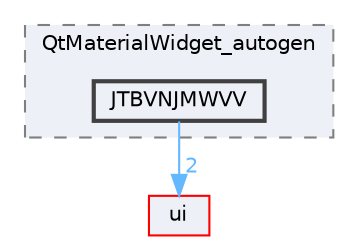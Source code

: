 digraph "JTBVNJMWVV"
{
 // LATEX_PDF_SIZE
  bgcolor="transparent";
  edge [fontname=Helvetica,fontsize=10,labelfontname=Helvetica,labelfontsize=10];
  node [fontname=Helvetica,fontsize=10,shape=box,height=0.2,width=0.4];
  compound=true
  subgraph clusterdir_ef79c2e318cccb174faf66af28e4f96b {
    graph [ bgcolor="#edf0f7", pencolor="grey50", label="QtMaterialWidget_autogen", fontname=Helvetica,fontsize=10 style="filled,dashed", URL="dir_ef79c2e318cccb174faf66af28e4f96b.html",tooltip=""]
  dir_1f09cf21292025f3fe69b5d886a49201 [label="JTBVNJMWVV", fillcolor="#edf0f7", color="grey25", style="filled,bold", URL="dir_1f09cf21292025f3fe69b5d886a49201.html",tooltip=""];
  }
  dir_1788f8309b1a812dcb800a185471cf6c [label="ui", fillcolor="#edf0f7", color="red", style="filled", URL="dir_1788f8309b1a812dcb800a185471cf6c.html",tooltip=""];
  dir_1f09cf21292025f3fe69b5d886a49201->dir_1788f8309b1a812dcb800a185471cf6c [headlabel="2", labeldistance=1.5 headhref="dir_000162_000351.html" href="dir_000162_000351.html" color="steelblue1" fontcolor="steelblue1"];
}
